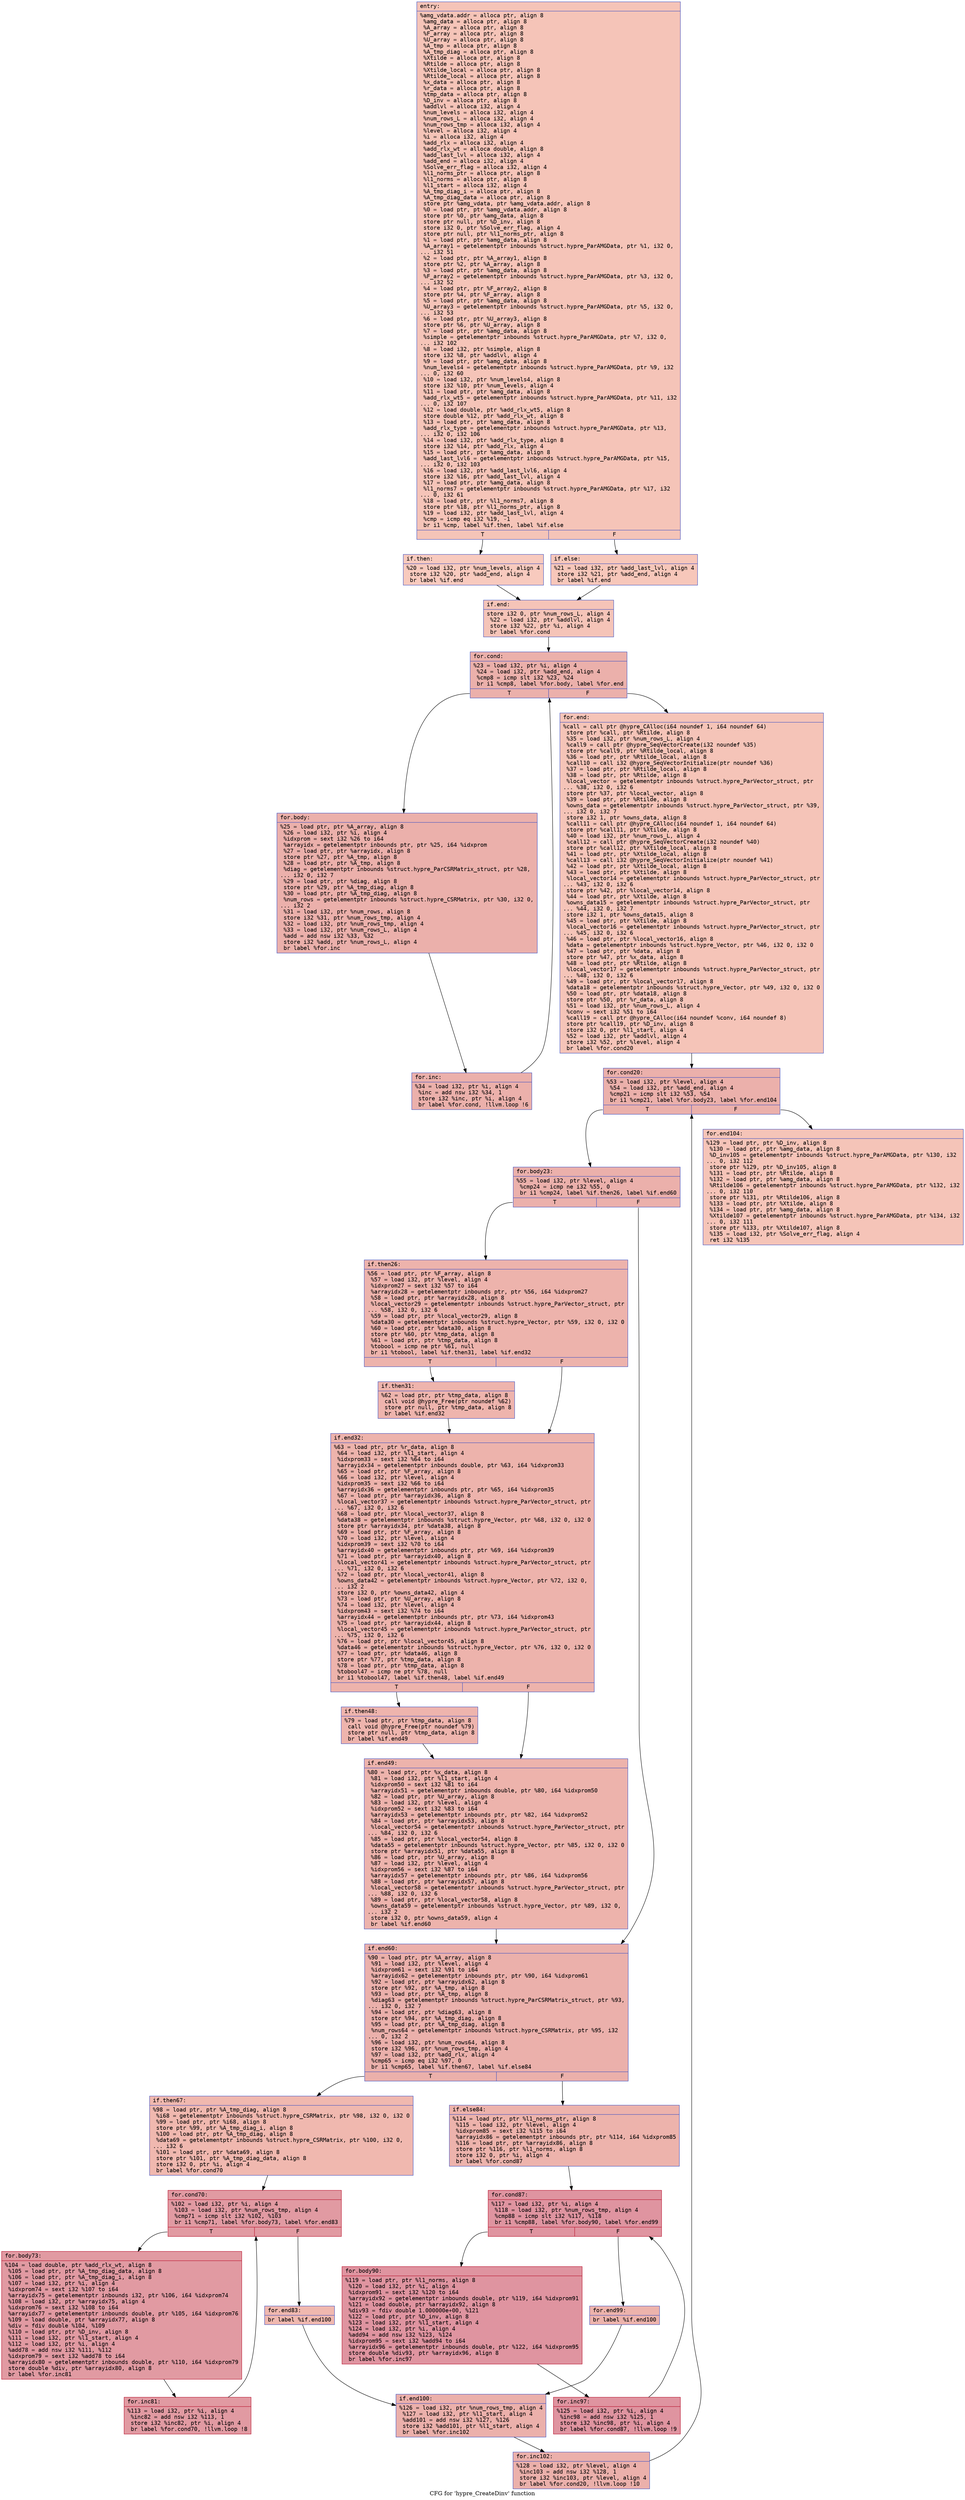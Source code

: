 digraph "CFG for 'hypre_CreateDinv' function" {
	label="CFG for 'hypre_CreateDinv' function";

	Node0x55e7110573f0 [shape=record,color="#3d50c3ff", style=filled, fillcolor="#e97a5f70" fontname="Courier",label="{entry:\l|  %amg_vdata.addr = alloca ptr, align 8\l  %amg_data = alloca ptr, align 8\l  %A_array = alloca ptr, align 8\l  %F_array = alloca ptr, align 8\l  %U_array = alloca ptr, align 8\l  %A_tmp = alloca ptr, align 8\l  %A_tmp_diag = alloca ptr, align 8\l  %Xtilde = alloca ptr, align 8\l  %Rtilde = alloca ptr, align 8\l  %Xtilde_local = alloca ptr, align 8\l  %Rtilde_local = alloca ptr, align 8\l  %x_data = alloca ptr, align 8\l  %r_data = alloca ptr, align 8\l  %tmp_data = alloca ptr, align 8\l  %D_inv = alloca ptr, align 8\l  %addlvl = alloca i32, align 4\l  %num_levels = alloca i32, align 4\l  %num_rows_L = alloca i32, align 4\l  %num_rows_tmp = alloca i32, align 4\l  %level = alloca i32, align 4\l  %i = alloca i32, align 4\l  %add_rlx = alloca i32, align 4\l  %add_rlx_wt = alloca double, align 8\l  %add_last_lvl = alloca i32, align 4\l  %add_end = alloca i32, align 4\l  %Solve_err_flag = alloca i32, align 4\l  %l1_norms_ptr = alloca ptr, align 8\l  %l1_norms = alloca ptr, align 8\l  %l1_start = alloca i32, align 4\l  %A_tmp_diag_i = alloca ptr, align 8\l  %A_tmp_diag_data = alloca ptr, align 8\l  store ptr %amg_vdata, ptr %amg_vdata.addr, align 8\l  %0 = load ptr, ptr %amg_vdata.addr, align 8\l  store ptr %0, ptr %amg_data, align 8\l  store ptr null, ptr %D_inv, align 8\l  store i32 0, ptr %Solve_err_flag, align 4\l  store ptr null, ptr %l1_norms_ptr, align 8\l  %1 = load ptr, ptr %amg_data, align 8\l  %A_array1 = getelementptr inbounds %struct.hypre_ParAMGData, ptr %1, i32 0,\l... i32 51\l  %2 = load ptr, ptr %A_array1, align 8\l  store ptr %2, ptr %A_array, align 8\l  %3 = load ptr, ptr %amg_data, align 8\l  %F_array2 = getelementptr inbounds %struct.hypre_ParAMGData, ptr %3, i32 0,\l... i32 52\l  %4 = load ptr, ptr %F_array2, align 8\l  store ptr %4, ptr %F_array, align 8\l  %5 = load ptr, ptr %amg_data, align 8\l  %U_array3 = getelementptr inbounds %struct.hypre_ParAMGData, ptr %5, i32 0,\l... i32 53\l  %6 = load ptr, ptr %U_array3, align 8\l  store ptr %6, ptr %U_array, align 8\l  %7 = load ptr, ptr %amg_data, align 8\l  %simple = getelementptr inbounds %struct.hypre_ParAMGData, ptr %7, i32 0,\l... i32 102\l  %8 = load i32, ptr %simple, align 8\l  store i32 %8, ptr %addlvl, align 4\l  %9 = load ptr, ptr %amg_data, align 8\l  %num_levels4 = getelementptr inbounds %struct.hypre_ParAMGData, ptr %9, i32\l... 0, i32 60\l  %10 = load i32, ptr %num_levels4, align 8\l  store i32 %10, ptr %num_levels, align 4\l  %11 = load ptr, ptr %amg_data, align 8\l  %add_rlx_wt5 = getelementptr inbounds %struct.hypre_ParAMGData, ptr %11, i32\l... 0, i32 107\l  %12 = load double, ptr %add_rlx_wt5, align 8\l  store double %12, ptr %add_rlx_wt, align 8\l  %13 = load ptr, ptr %amg_data, align 8\l  %add_rlx_type = getelementptr inbounds %struct.hypre_ParAMGData, ptr %13,\l... i32 0, i32 106\l  %14 = load i32, ptr %add_rlx_type, align 8\l  store i32 %14, ptr %add_rlx, align 4\l  %15 = load ptr, ptr %amg_data, align 8\l  %add_last_lvl6 = getelementptr inbounds %struct.hypre_ParAMGData, ptr %15,\l... i32 0, i32 103\l  %16 = load i32, ptr %add_last_lvl6, align 4\l  store i32 %16, ptr %add_last_lvl, align 4\l  %17 = load ptr, ptr %amg_data, align 8\l  %l1_norms7 = getelementptr inbounds %struct.hypre_ParAMGData, ptr %17, i32\l... 0, i32 61\l  %18 = load ptr, ptr %l1_norms7, align 8\l  store ptr %18, ptr %l1_norms_ptr, align 8\l  %19 = load i32, ptr %add_last_lvl, align 4\l  %cmp = icmp eq i32 %19, -1\l  br i1 %cmp, label %if.then, label %if.else\l|{<s0>T|<s1>F}}"];
	Node0x55e7110573f0:s0 -> Node0x55e711091e60[tooltip="entry -> if.then\nProbability 37.50%" ];
	Node0x55e7110573f0:s1 -> Node0x55e711091ed0[tooltip="entry -> if.else\nProbability 62.50%" ];
	Node0x55e711091e60 [shape=record,color="#3d50c3ff", style=filled, fillcolor="#ef886b70" fontname="Courier",label="{if.then:\l|  %20 = load i32, ptr %num_levels, align 4\l  store i32 %20, ptr %add_end, align 4\l  br label %if.end\l}"];
	Node0x55e711091e60 -> Node0x55e711092110[tooltip="if.then -> if.end\nProbability 100.00%" ];
	Node0x55e711091ed0 [shape=record,color="#3d50c3ff", style=filled, fillcolor="#ec7f6370" fontname="Courier",label="{if.else:\l|  %21 = load i32, ptr %add_last_lvl, align 4\l  store i32 %21, ptr %add_end, align 4\l  br label %if.end\l}"];
	Node0x55e711091ed0 -> Node0x55e711092110[tooltip="if.else -> if.end\nProbability 100.00%" ];
	Node0x55e711092110 [shape=record,color="#3d50c3ff", style=filled, fillcolor="#e97a5f70" fontname="Courier",label="{if.end:\l|  store i32 0, ptr %num_rows_L, align 4\l  %22 = load i32, ptr %addlvl, align 4\l  store i32 %22, ptr %i, align 4\l  br label %for.cond\l}"];
	Node0x55e711092110 -> Node0x55e711092540[tooltip="if.end -> for.cond\nProbability 100.00%" ];
	Node0x55e711092540 [shape=record,color="#3d50c3ff", style=filled, fillcolor="#d24b4070" fontname="Courier",label="{for.cond:\l|  %23 = load i32, ptr %i, align 4\l  %24 = load i32, ptr %add_end, align 4\l  %cmp8 = icmp slt i32 %23, %24\l  br i1 %cmp8, label %for.body, label %for.end\l|{<s0>T|<s1>F}}"];
	Node0x55e711092540:s0 -> Node0x55e7110927e0[tooltip="for.cond -> for.body\nProbability 96.88%" ];
	Node0x55e711092540:s1 -> Node0x55e711009b50[tooltip="for.cond -> for.end\nProbability 3.12%" ];
	Node0x55e7110927e0 [shape=record,color="#3d50c3ff", style=filled, fillcolor="#d24b4070" fontname="Courier",label="{for.body:\l|  %25 = load ptr, ptr %A_array, align 8\l  %26 = load i32, ptr %i, align 4\l  %idxprom = sext i32 %26 to i64\l  %arrayidx = getelementptr inbounds ptr, ptr %25, i64 %idxprom\l  %27 = load ptr, ptr %arrayidx, align 8\l  store ptr %27, ptr %A_tmp, align 8\l  %28 = load ptr, ptr %A_tmp, align 8\l  %diag = getelementptr inbounds %struct.hypre_ParCSRMatrix_struct, ptr %28,\l... i32 0, i32 7\l  %29 = load ptr, ptr %diag, align 8\l  store ptr %29, ptr %A_tmp_diag, align 8\l  %30 = load ptr, ptr %A_tmp_diag, align 8\l  %num_rows = getelementptr inbounds %struct.hypre_CSRMatrix, ptr %30, i32 0,\l... i32 2\l  %31 = load i32, ptr %num_rows, align 8\l  store i32 %31, ptr %num_rows_tmp, align 4\l  %32 = load i32, ptr %num_rows_tmp, align 4\l  %33 = load i32, ptr %num_rows_L, align 4\l  %add = add nsw i32 %33, %32\l  store i32 %add, ptr %num_rows_L, align 4\l  br label %for.inc\l}"];
	Node0x55e7110927e0 -> Node0x55e7110939f0[tooltip="for.body -> for.inc\nProbability 100.00%" ];
	Node0x55e7110939f0 [shape=record,color="#3d50c3ff", style=filled, fillcolor="#d24b4070" fontname="Courier",label="{for.inc:\l|  %34 = load i32, ptr %i, align 4\l  %inc = add nsw i32 %34, 1\l  store i32 %inc, ptr %i, align 4\l  br label %for.cond, !llvm.loop !6\l}"];
	Node0x55e7110939f0 -> Node0x55e711092540[tooltip="for.inc -> for.cond\nProbability 100.00%" ];
	Node0x55e711009b50 [shape=record,color="#3d50c3ff", style=filled, fillcolor="#e97a5f70" fontname="Courier",label="{for.end:\l|  %call = call ptr @hypre_CAlloc(i64 noundef 1, i64 noundef 64)\l  store ptr %call, ptr %Rtilde, align 8\l  %35 = load i32, ptr %num_rows_L, align 4\l  %call9 = call ptr @hypre_SeqVectorCreate(i32 noundef %35)\l  store ptr %call9, ptr %Rtilde_local, align 8\l  %36 = load ptr, ptr %Rtilde_local, align 8\l  %call10 = call i32 @hypre_SeqVectorInitialize(ptr noundef %36)\l  %37 = load ptr, ptr %Rtilde_local, align 8\l  %38 = load ptr, ptr %Rtilde, align 8\l  %local_vector = getelementptr inbounds %struct.hypre_ParVector_struct, ptr\l... %38, i32 0, i32 6\l  store ptr %37, ptr %local_vector, align 8\l  %39 = load ptr, ptr %Rtilde, align 8\l  %owns_data = getelementptr inbounds %struct.hypre_ParVector_struct, ptr %39,\l... i32 0, i32 7\l  store i32 1, ptr %owns_data, align 8\l  %call11 = call ptr @hypre_CAlloc(i64 noundef 1, i64 noundef 64)\l  store ptr %call11, ptr %Xtilde, align 8\l  %40 = load i32, ptr %num_rows_L, align 4\l  %call12 = call ptr @hypre_SeqVectorCreate(i32 noundef %40)\l  store ptr %call12, ptr %Xtilde_local, align 8\l  %41 = load ptr, ptr %Xtilde_local, align 8\l  %call13 = call i32 @hypre_SeqVectorInitialize(ptr noundef %41)\l  %42 = load ptr, ptr %Xtilde_local, align 8\l  %43 = load ptr, ptr %Xtilde, align 8\l  %local_vector14 = getelementptr inbounds %struct.hypre_ParVector_struct, ptr\l... %43, i32 0, i32 6\l  store ptr %42, ptr %local_vector14, align 8\l  %44 = load ptr, ptr %Xtilde, align 8\l  %owns_data15 = getelementptr inbounds %struct.hypre_ParVector_struct, ptr\l... %44, i32 0, i32 7\l  store i32 1, ptr %owns_data15, align 8\l  %45 = load ptr, ptr %Xtilde, align 8\l  %local_vector16 = getelementptr inbounds %struct.hypre_ParVector_struct, ptr\l... %45, i32 0, i32 6\l  %46 = load ptr, ptr %local_vector16, align 8\l  %data = getelementptr inbounds %struct.hypre_Vector, ptr %46, i32 0, i32 0\l  %47 = load ptr, ptr %data, align 8\l  store ptr %47, ptr %x_data, align 8\l  %48 = load ptr, ptr %Rtilde, align 8\l  %local_vector17 = getelementptr inbounds %struct.hypre_ParVector_struct, ptr\l... %48, i32 0, i32 6\l  %49 = load ptr, ptr %local_vector17, align 8\l  %data18 = getelementptr inbounds %struct.hypre_Vector, ptr %49, i32 0, i32 0\l  %50 = load ptr, ptr %data18, align 8\l  store ptr %50, ptr %r_data, align 8\l  %51 = load i32, ptr %num_rows_L, align 4\l  %conv = sext i32 %51 to i64\l  %call19 = call ptr @hypre_CAlloc(i64 noundef %conv, i64 noundef 8)\l  store ptr %call19, ptr %D_inv, align 8\l  store i32 0, ptr %l1_start, align 4\l  %52 = load i32, ptr %addlvl, align 4\l  store i32 %52, ptr %level, align 4\l  br label %for.cond20\l}"];
	Node0x55e711009b50 -> Node0x55e711047d90[tooltip="for.end -> for.cond20\nProbability 100.00%" ];
	Node0x55e711047d90 [shape=record,color="#3d50c3ff", style=filled, fillcolor="#d24b4070" fontname="Courier",label="{for.cond20:\l|  %53 = load i32, ptr %level, align 4\l  %54 = load i32, ptr %add_end, align 4\l  %cmp21 = icmp slt i32 %53, %54\l  br i1 %cmp21, label %for.body23, label %for.end104\l|{<s0>T|<s1>F}}"];
	Node0x55e711047d90:s0 -> Node0x55e711048010[tooltip="for.cond20 -> for.body23\nProbability 96.88%" ];
	Node0x55e711047d90:s1 -> Node0x55e711048090[tooltip="for.cond20 -> for.end104\nProbability 3.12%" ];
	Node0x55e711048010 [shape=record,color="#3d50c3ff", style=filled, fillcolor="#d24b4070" fontname="Courier",label="{for.body23:\l|  %55 = load i32, ptr %level, align 4\l  %cmp24 = icmp ne i32 %55, 0\l  br i1 %cmp24, label %if.then26, label %if.end60\l|{<s0>T|<s1>F}}"];
	Node0x55e711048010:s0 -> Node0x55e7110482f0[tooltip="for.body23 -> if.then26\nProbability 62.50%" ];
	Node0x55e711048010:s1 -> Node0x55e711048370[tooltip="for.body23 -> if.end60\nProbability 37.50%" ];
	Node0x55e7110482f0 [shape=record,color="#3d50c3ff", style=filled, fillcolor="#d6524470" fontname="Courier",label="{if.then26:\l|  %56 = load ptr, ptr %F_array, align 8\l  %57 = load i32, ptr %level, align 4\l  %idxprom27 = sext i32 %57 to i64\l  %arrayidx28 = getelementptr inbounds ptr, ptr %56, i64 %idxprom27\l  %58 = load ptr, ptr %arrayidx28, align 8\l  %local_vector29 = getelementptr inbounds %struct.hypre_ParVector_struct, ptr\l... %58, i32 0, i32 6\l  %59 = load ptr, ptr %local_vector29, align 8\l  %data30 = getelementptr inbounds %struct.hypre_Vector, ptr %59, i32 0, i32 0\l  %60 = load ptr, ptr %data30, align 8\l  store ptr %60, ptr %tmp_data, align 8\l  %61 = load ptr, ptr %tmp_data, align 8\l  %tobool = icmp ne ptr %61, null\l  br i1 %tobool, label %if.then31, label %if.end32\l|{<s0>T|<s1>F}}"];
	Node0x55e7110482f0:s0 -> Node0x55e711048c30[tooltip="if.then26 -> if.then31\nProbability 62.50%" ];
	Node0x55e7110482f0:s1 -> Node0x55e711048cb0[tooltip="if.then26 -> if.end32\nProbability 37.50%" ];
	Node0x55e711048c30 [shape=record,color="#3d50c3ff", style=filled, fillcolor="#d8564670" fontname="Courier",label="{if.then31:\l|  %62 = load ptr, ptr %tmp_data, align 8\l  call void @hypre_Free(ptr noundef %62)\l  store ptr null, ptr %tmp_data, align 8\l  br label %if.end32\l}"];
	Node0x55e711048c30 -> Node0x55e711048cb0[tooltip="if.then31 -> if.end32\nProbability 100.00%" ];
	Node0x55e711048cb0 [shape=record,color="#3d50c3ff", style=filled, fillcolor="#d6524470" fontname="Courier",label="{if.end32:\l|  %63 = load ptr, ptr %r_data, align 8\l  %64 = load i32, ptr %l1_start, align 4\l  %idxprom33 = sext i32 %64 to i64\l  %arrayidx34 = getelementptr inbounds double, ptr %63, i64 %idxprom33\l  %65 = load ptr, ptr %F_array, align 8\l  %66 = load i32, ptr %level, align 4\l  %idxprom35 = sext i32 %66 to i64\l  %arrayidx36 = getelementptr inbounds ptr, ptr %65, i64 %idxprom35\l  %67 = load ptr, ptr %arrayidx36, align 8\l  %local_vector37 = getelementptr inbounds %struct.hypre_ParVector_struct, ptr\l... %67, i32 0, i32 6\l  %68 = load ptr, ptr %local_vector37, align 8\l  %data38 = getelementptr inbounds %struct.hypre_Vector, ptr %68, i32 0, i32 0\l  store ptr %arrayidx34, ptr %data38, align 8\l  %69 = load ptr, ptr %F_array, align 8\l  %70 = load i32, ptr %level, align 4\l  %idxprom39 = sext i32 %70 to i64\l  %arrayidx40 = getelementptr inbounds ptr, ptr %69, i64 %idxprom39\l  %71 = load ptr, ptr %arrayidx40, align 8\l  %local_vector41 = getelementptr inbounds %struct.hypre_ParVector_struct, ptr\l... %71, i32 0, i32 6\l  %72 = load ptr, ptr %local_vector41, align 8\l  %owns_data42 = getelementptr inbounds %struct.hypre_Vector, ptr %72, i32 0,\l... i32 2\l  store i32 0, ptr %owns_data42, align 4\l  %73 = load ptr, ptr %U_array, align 8\l  %74 = load i32, ptr %level, align 4\l  %idxprom43 = sext i32 %74 to i64\l  %arrayidx44 = getelementptr inbounds ptr, ptr %73, i64 %idxprom43\l  %75 = load ptr, ptr %arrayidx44, align 8\l  %local_vector45 = getelementptr inbounds %struct.hypre_ParVector_struct, ptr\l... %75, i32 0, i32 6\l  %76 = load ptr, ptr %local_vector45, align 8\l  %data46 = getelementptr inbounds %struct.hypre_Vector, ptr %76, i32 0, i32 0\l  %77 = load ptr, ptr %data46, align 8\l  store ptr %77, ptr %tmp_data, align 8\l  %78 = load ptr, ptr %tmp_data, align 8\l  %tobool47 = icmp ne ptr %78, null\l  br i1 %tobool47, label %if.then48, label %if.end49\l|{<s0>T|<s1>F}}"];
	Node0x55e711048cb0:s0 -> Node0x55e71104ac80[tooltip="if.end32 -> if.then48\nProbability 62.50%" ];
	Node0x55e711048cb0:s1 -> Node0x55e71104ad00[tooltip="if.end32 -> if.end49\nProbability 37.50%" ];
	Node0x55e71104ac80 [shape=record,color="#3d50c3ff", style=filled, fillcolor="#d8564670" fontname="Courier",label="{if.then48:\l|  %79 = load ptr, ptr %tmp_data, align 8\l  call void @hypre_Free(ptr noundef %79)\l  store ptr null, ptr %tmp_data, align 8\l  br label %if.end49\l}"];
	Node0x55e71104ac80 -> Node0x55e71104ad00[tooltip="if.then48 -> if.end49\nProbability 100.00%" ];
	Node0x55e71104ad00 [shape=record,color="#3d50c3ff", style=filled, fillcolor="#d6524470" fontname="Courier",label="{if.end49:\l|  %80 = load ptr, ptr %x_data, align 8\l  %81 = load i32, ptr %l1_start, align 4\l  %idxprom50 = sext i32 %81 to i64\l  %arrayidx51 = getelementptr inbounds double, ptr %80, i64 %idxprom50\l  %82 = load ptr, ptr %U_array, align 8\l  %83 = load i32, ptr %level, align 4\l  %idxprom52 = sext i32 %83 to i64\l  %arrayidx53 = getelementptr inbounds ptr, ptr %82, i64 %idxprom52\l  %84 = load ptr, ptr %arrayidx53, align 8\l  %local_vector54 = getelementptr inbounds %struct.hypre_ParVector_struct, ptr\l... %84, i32 0, i32 6\l  %85 = load ptr, ptr %local_vector54, align 8\l  %data55 = getelementptr inbounds %struct.hypre_Vector, ptr %85, i32 0, i32 0\l  store ptr %arrayidx51, ptr %data55, align 8\l  %86 = load ptr, ptr %U_array, align 8\l  %87 = load i32, ptr %level, align 4\l  %idxprom56 = sext i32 %87 to i64\l  %arrayidx57 = getelementptr inbounds ptr, ptr %86, i64 %idxprom56\l  %88 = load ptr, ptr %arrayidx57, align 8\l  %local_vector58 = getelementptr inbounds %struct.hypre_ParVector_struct, ptr\l... %88, i32 0, i32 6\l  %89 = load ptr, ptr %local_vector58, align 8\l  %owns_data59 = getelementptr inbounds %struct.hypre_Vector, ptr %89, i32 0,\l... i32 2\l  store i32 0, ptr %owns_data59, align 4\l  br label %if.end60\l}"];
	Node0x55e71104ad00 -> Node0x55e711048370[tooltip="if.end49 -> if.end60\nProbability 100.00%" ];
	Node0x55e711048370 [shape=record,color="#3d50c3ff", style=filled, fillcolor="#d24b4070" fontname="Courier",label="{if.end60:\l|  %90 = load ptr, ptr %A_array, align 8\l  %91 = load i32, ptr %level, align 4\l  %idxprom61 = sext i32 %91 to i64\l  %arrayidx62 = getelementptr inbounds ptr, ptr %90, i64 %idxprom61\l  %92 = load ptr, ptr %arrayidx62, align 8\l  store ptr %92, ptr %A_tmp, align 8\l  %93 = load ptr, ptr %A_tmp, align 8\l  %diag63 = getelementptr inbounds %struct.hypre_ParCSRMatrix_struct, ptr %93,\l... i32 0, i32 7\l  %94 = load ptr, ptr %diag63, align 8\l  store ptr %94, ptr %A_tmp_diag, align 8\l  %95 = load ptr, ptr %A_tmp_diag, align 8\l  %num_rows64 = getelementptr inbounds %struct.hypre_CSRMatrix, ptr %95, i32\l... 0, i32 2\l  %96 = load i32, ptr %num_rows64, align 8\l  store i32 %96, ptr %num_rows_tmp, align 4\l  %97 = load i32, ptr %add_rlx, align 4\l  %cmp65 = icmp eq i32 %97, 0\l  br i1 %cmp65, label %if.then67, label %if.else84\l|{<s0>T|<s1>F}}"];
	Node0x55e711048370:s0 -> Node0x55e711095950[tooltip="if.end60 -> if.then67\nProbability 37.50%" ];
	Node0x55e711048370:s1 -> Node0x55e7110959d0[tooltip="if.end60 -> if.else84\nProbability 62.50%" ];
	Node0x55e711095950 [shape=record,color="#3d50c3ff", style=filled, fillcolor="#dc5d4a70" fontname="Courier",label="{if.then67:\l|  %98 = load ptr, ptr %A_tmp_diag, align 8\l  %i68 = getelementptr inbounds %struct.hypre_CSRMatrix, ptr %98, i32 0, i32 0\l  %99 = load ptr, ptr %i68, align 8\l  store ptr %99, ptr %A_tmp_diag_i, align 8\l  %100 = load ptr, ptr %A_tmp_diag, align 8\l  %data69 = getelementptr inbounds %struct.hypre_CSRMatrix, ptr %100, i32 0,\l... i32 6\l  %101 = load ptr, ptr %data69, align 8\l  store ptr %101, ptr %A_tmp_diag_data, align 8\l  store i32 0, ptr %i, align 4\l  br label %for.cond70\l}"];
	Node0x55e711095950 -> Node0x55e71104d8b0[tooltip="if.then67 -> for.cond70\nProbability 100.00%" ];
	Node0x55e71104d8b0 [shape=record,color="#b70d28ff", style=filled, fillcolor="#bb1b2c70" fontname="Courier",label="{for.cond70:\l|  %102 = load i32, ptr %i, align 4\l  %103 = load i32, ptr %num_rows_tmp, align 4\l  %cmp71 = icmp slt i32 %102, %103\l  br i1 %cmp71, label %for.body73, label %for.end83\l|{<s0>T|<s1>F}}"];
	Node0x55e71104d8b0:s0 -> Node0x55e71104db20[tooltip="for.cond70 -> for.body73\nProbability 96.88%" ];
	Node0x55e71104d8b0:s1 -> Node0x55e71104dba0[tooltip="for.cond70 -> for.end83\nProbability 3.12%" ];
	Node0x55e71104db20 [shape=record,color="#b70d28ff", style=filled, fillcolor="#bb1b2c70" fontname="Courier",label="{for.body73:\l|  %104 = load double, ptr %add_rlx_wt, align 8\l  %105 = load ptr, ptr %A_tmp_diag_data, align 8\l  %106 = load ptr, ptr %A_tmp_diag_i, align 8\l  %107 = load i32, ptr %i, align 4\l  %idxprom74 = sext i32 %107 to i64\l  %arrayidx75 = getelementptr inbounds i32, ptr %106, i64 %idxprom74\l  %108 = load i32, ptr %arrayidx75, align 4\l  %idxprom76 = sext i32 %108 to i64\l  %arrayidx77 = getelementptr inbounds double, ptr %105, i64 %idxprom76\l  %109 = load double, ptr %arrayidx77, align 8\l  %div = fdiv double %104, %109\l  %110 = load ptr, ptr %D_inv, align 8\l  %111 = load i32, ptr %l1_start, align 4\l  %112 = load i32, ptr %i, align 4\l  %add78 = add nsw i32 %111, %112\l  %idxprom79 = sext i32 %add78 to i64\l  %arrayidx80 = getelementptr inbounds double, ptr %110, i64 %idxprom79\l  store double %div, ptr %arrayidx80, align 8\l  br label %for.inc81\l}"];
	Node0x55e71104db20 -> Node0x55e71104e7a0[tooltip="for.body73 -> for.inc81\nProbability 100.00%" ];
	Node0x55e71104e7a0 [shape=record,color="#b70d28ff", style=filled, fillcolor="#bb1b2c70" fontname="Courier",label="{for.inc81:\l|  %113 = load i32, ptr %i, align 4\l  %inc82 = add nsw i32 %113, 1\l  store i32 %inc82, ptr %i, align 4\l  br label %for.cond70, !llvm.loop !8\l}"];
	Node0x55e71104e7a0 -> Node0x55e71104d8b0[tooltip="for.inc81 -> for.cond70\nProbability 100.00%" ];
	Node0x55e71104dba0 [shape=record,color="#3d50c3ff", style=filled, fillcolor="#dc5d4a70" fontname="Courier",label="{for.end83:\l|  br label %if.end100\l}"];
	Node0x55e71104dba0 -> Node0x55e71104ebe0[tooltip="for.end83 -> if.end100\nProbability 100.00%" ];
	Node0x55e7110959d0 [shape=record,color="#3d50c3ff", style=filled, fillcolor="#d6524470" fontname="Courier",label="{if.else84:\l|  %114 = load ptr, ptr %l1_norms_ptr, align 8\l  %115 = load i32, ptr %level, align 4\l  %idxprom85 = sext i32 %115 to i64\l  %arrayidx86 = getelementptr inbounds ptr, ptr %114, i64 %idxprom85\l  %116 = load ptr, ptr %arrayidx86, align 8\l  store ptr %116, ptr %l1_norms, align 8\l  store i32 0, ptr %i, align 4\l  br label %for.cond87\l}"];
	Node0x55e7110959d0 -> Node0x55e71104f100[tooltip="if.else84 -> for.cond87\nProbability 100.00%" ];
	Node0x55e71104f100 [shape=record,color="#b70d28ff", style=filled, fillcolor="#b70d2870" fontname="Courier",label="{for.cond87:\l|  %117 = load i32, ptr %i, align 4\l  %118 = load i32, ptr %num_rows_tmp, align 4\l  %cmp88 = icmp slt i32 %117, %118\l  br i1 %cmp88, label %for.body90, label %for.end99\l|{<s0>T|<s1>F}}"];
	Node0x55e71104f100:s0 -> Node0x55e71104f3a0[tooltip="for.cond87 -> for.body90\nProbability 96.88%" ];
	Node0x55e71104f100:s1 -> Node0x55e71104f420[tooltip="for.cond87 -> for.end99\nProbability 3.12%" ];
	Node0x55e71104f3a0 [shape=record,color="#b70d28ff", style=filled, fillcolor="#b70d2870" fontname="Courier",label="{for.body90:\l|  %119 = load ptr, ptr %l1_norms, align 8\l  %120 = load i32, ptr %i, align 4\l  %idxprom91 = sext i32 %120 to i64\l  %arrayidx92 = getelementptr inbounds double, ptr %119, i64 %idxprom91\l  %121 = load double, ptr %arrayidx92, align 8\l  %div93 = fdiv double 1.000000e+00, %121\l  %122 = load ptr, ptr %D_inv, align 8\l  %123 = load i32, ptr %l1_start, align 4\l  %124 = load i32, ptr %i, align 4\l  %add94 = add nsw i32 %123, %124\l  %idxprom95 = sext i32 %add94 to i64\l  %arrayidx96 = getelementptr inbounds double, ptr %122, i64 %idxprom95\l  store double %div93, ptr %arrayidx96, align 8\l  br label %for.inc97\l}"];
	Node0x55e71104f3a0 -> Node0x55e7110b1f40[tooltip="for.body90 -> for.inc97\nProbability 100.00%" ];
	Node0x55e7110b1f40 [shape=record,color="#b70d28ff", style=filled, fillcolor="#b70d2870" fontname="Courier",label="{for.inc97:\l|  %125 = load i32, ptr %i, align 4\l  %inc98 = add nsw i32 %125, 1\l  store i32 %inc98, ptr %i, align 4\l  br label %for.cond87, !llvm.loop !9\l}"];
	Node0x55e7110b1f40 -> Node0x55e71104f100[tooltip="for.inc97 -> for.cond87\nProbability 100.00%" ];
	Node0x55e71104f420 [shape=record,color="#3d50c3ff", style=filled, fillcolor="#d6524470" fontname="Courier",label="{for.end99:\l|  br label %if.end100\l}"];
	Node0x55e71104f420 -> Node0x55e71104ebe0[tooltip="for.end99 -> if.end100\nProbability 100.00%" ];
	Node0x55e71104ebe0 [shape=record,color="#3d50c3ff", style=filled, fillcolor="#d24b4070" fontname="Courier",label="{if.end100:\l|  %126 = load i32, ptr %num_rows_tmp, align 4\l  %127 = load i32, ptr %l1_start, align 4\l  %add101 = add nsw i32 %127, %126\l  store i32 %add101, ptr %l1_start, align 4\l  br label %for.inc102\l}"];
	Node0x55e71104ebe0 -> Node0x55e7110b2680[tooltip="if.end100 -> for.inc102\nProbability 100.00%" ];
	Node0x55e7110b2680 [shape=record,color="#3d50c3ff", style=filled, fillcolor="#d24b4070" fontname="Courier",label="{for.inc102:\l|  %128 = load i32, ptr %level, align 4\l  %inc103 = add nsw i32 %128, 1\l  store i32 %inc103, ptr %level, align 4\l  br label %for.cond20, !llvm.loop !10\l}"];
	Node0x55e7110b2680 -> Node0x55e711047d90[tooltip="for.inc102 -> for.cond20\nProbability 100.00%" ];
	Node0x55e711048090 [shape=record,color="#3d50c3ff", style=filled, fillcolor="#e97a5f70" fontname="Courier",label="{for.end104:\l|  %129 = load ptr, ptr %D_inv, align 8\l  %130 = load ptr, ptr %amg_data, align 8\l  %D_inv105 = getelementptr inbounds %struct.hypre_ParAMGData, ptr %130, i32\l... 0, i32 112\l  store ptr %129, ptr %D_inv105, align 8\l  %131 = load ptr, ptr %Rtilde, align 8\l  %132 = load ptr, ptr %amg_data, align 8\l  %Rtilde106 = getelementptr inbounds %struct.hypre_ParAMGData, ptr %132, i32\l... 0, i32 110\l  store ptr %131, ptr %Rtilde106, align 8\l  %133 = load ptr, ptr %Xtilde, align 8\l  %134 = load ptr, ptr %amg_data, align 8\l  %Xtilde107 = getelementptr inbounds %struct.hypre_ParAMGData, ptr %134, i32\l... 0, i32 111\l  store ptr %133, ptr %Xtilde107, align 8\l  %135 = load i32, ptr %Solve_err_flag, align 4\l  ret i32 %135\l}"];
}

